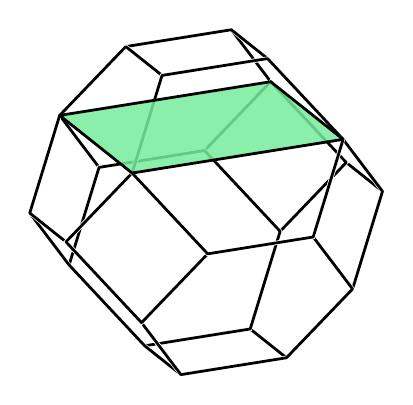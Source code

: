 % polymake for julian
% Fri Jul  6 09:47:39 2018
% unnamed

\begin{tikzpicture}[x  = {(0.9cm,-0.076cm)},
                    y  = {(-0.06cm,0.95cm)},
                    z  = {(-0.44cm,-0.29cm)},
                    scale = 1,
                    color = {lightgray}]


  % DEF POINTS
  \coordinate (v0_unnamed__1) at (2, 1, 0);
  \coordinate (v1_unnamed__1) at (1, 2, 0);
  \coordinate (v2_unnamed__1) at (2, 0, 1);
  \coordinate (v3_unnamed__1) at (2, 0, -1);
  \coordinate (v4_unnamed__1) at (1, 0, 2);
  \coordinate (v5_unnamed__1) at (1, 0, -2);
  \coordinate (v6_unnamed__1) at (0, 2, 1);
  \coordinate (v7_unnamed__1) at (2, -1, 0);
  \coordinate (v8_unnamed__1) at (0, 2, -1);
  \coordinate (v9_unnamed__1) at (0, 1, 2);
  \coordinate (v10_unnamed__1) at (1, -2, 0);
  \coordinate (v11_unnamed__1) at (0, 1, -2);
  \coordinate (v12_unnamed__1) at (0, -1, -2);
  \coordinate (v13_unnamed__1) at (-1, 2, 0);
  \coordinate (v14_unnamed__1) at (0, -1, 2);
  \coordinate (v15_unnamed__1) at (0, -2, -1);
  \coordinate (v16_unnamed__1) at (-2, 1, 0);
  \coordinate (v17_unnamed__1) at (0, -2, 1);
  \coordinate (v18_unnamed__1) at (-1, 0, -2);
  \coordinate (v19_unnamed__1) at (-1, 0, 2);
  \coordinate (v20_unnamed__1) at (-2, 0, -1);
  \coordinate (v21_unnamed__1) at (-2, 0, 1);
  \coordinate (v22_unnamed__1) at (-1, -2, 0);
  \coordinate (v23_unnamed__1) at (-2, -1, 0);


  % EDGES STYLE
  \definecolor{edgecolor_unnamed__1}{rgb}{ 0,0,0 }
  \tikzstyle{facestyle_unnamed__1} = [fill=none, fill opacity=0.85, preaction={draw=white, line cap=round, line width=1.5 pt}, draw=edgecolor_unnamed__1, line width=1 pt, line cap=round, line join=round]


  % FACES and EDGES and POINTS in the right order
  \draw[facestyle_unnamed__1] (v11_unnamed__1) -- (v8_unnamed__1) -- (v1_unnamed__1) -- (v0_unnamed__1) -- (v3_unnamed__1) -- (v5_unnamed__1) -- (v11_unnamed__1) -- cycle;
  \draw[facestyle_unnamed__1] (v17_unnamed__1) -- (v22_unnamed__1) -- (v15_unnamed__1) -- (v10_unnamed__1) -- (v17_unnamed__1) -- cycle;
  \draw[facestyle_unnamed__1] (v20_unnamed__1) -- (v23_unnamed__1) -- (v21_unnamed__1) -- (v16_unnamed__1) -- (v20_unnamed__1) -- cycle;
  \draw[facestyle_unnamed__1] (v15_unnamed__1) -- (v12_unnamed__1) -- (v5_unnamed__1) -- (v3_unnamed__1) -- (v7_unnamed__1) -- (v10_unnamed__1) -- (v15_unnamed__1) -- cycle;
  \draw[facestyle_unnamed__1] (v20_unnamed__1) -- (v16_unnamed__1) -- (v13_unnamed__1) -- (v8_unnamed__1) -- (v11_unnamed__1) -- (v18_unnamed__1) -- (v20_unnamed__1) -- cycle;
  \draw[facestyle_unnamed__1] (v18_unnamed__1) -- (v11_unnamed__1) -- (v5_unnamed__1) -- (v12_unnamed__1) -- (v18_unnamed__1) -- cycle;


  %POINTS


  %FACETS
  \draw[facestyle_unnamed__1] (v22_unnamed__1) -- (v23_unnamed__1) -- (v20_unnamed__1) -- (v18_unnamed__1) -- (v12_unnamed__1) -- (v15_unnamed__1) -- (v22_unnamed__1) -- cycle;


  %POINTS


  %FACETS
  \draw[facestyle_unnamed__1] (v21_unnamed__1) -- (v23_unnamed__1) -- (v22_unnamed__1) -- (v17_unnamed__1) -- (v14_unnamed__1) -- (v19_unnamed__1) -- (v21_unnamed__1) -- cycle;


  %POINTS


  %FACETS
  \draw[facestyle_unnamed__1] (v13_unnamed__1) -- (v6_unnamed__1) -- (v1_unnamed__1) -- (v8_unnamed__1) -- (v13_unnamed__1) -- cycle;


  %POINTS


  %FACETS
  \draw[facestyle_unnamed__1] (v2_unnamed__1) -- (v7_unnamed__1) -- (v3_unnamed__1) -- (v0_unnamed__1) -- (v2_unnamed__1) -- cycle;


  %POINTS


  %FACETS
  \draw[facestyle_unnamed__1] (v16_unnamed__1) -- (v21_unnamed__1) -- (v19_unnamed__1) -- (v9_unnamed__1) -- (v6_unnamed__1) -- (v13_unnamed__1) -- (v16_unnamed__1) -- cycle;


  %POINTS


  %FACETS
  \draw[facestyle_unnamed__1] (v14_unnamed__1) -- (v17_unnamed__1) -- (v10_unnamed__1) -- (v7_unnamed__1) -- (v2_unnamed__1) -- (v4_unnamed__1) -- (v14_unnamed__1) -- cycle;


  %POINTS


  %FACETS
  \draw[facestyle_unnamed__1] (v19_unnamed__1) -- (v14_unnamed__1) -- (v4_unnamed__1) -- (v9_unnamed__1) -- (v19_unnamed__1) -- cycle;


  %POINTS


  %FACETS
  \draw[facestyle_unnamed__1] (v6_unnamed__1) -- (v9_unnamed__1) -- (v4_unnamed__1) -- (v2_unnamed__1) -- (v0_unnamed__1) -- (v1_unnamed__1) -- (v6_unnamed__1) -- cycle;


  %POINTS


  %FACETS

  % DEF POINTS
  \coordinate (v0_unnamed__2) at (2, 1, 0);
  \coordinate (v1_unnamed__2) at (0, 1, 2);
  \coordinate (v2_unnamed__2) at (0, 1, -2);
  \coordinate (v3_unnamed__2) at (-2, 1, 0);


  % EDGES STYLE
  \definecolor{edgecolor_unnamed__2}{rgb}{ 0,0,0 }

  % FACES STYLE
  \definecolor{facetcolor_unnamed__2}{rgb}{ 0.467,0.925,0.62 }

  \tikzstyle{facestyle_unnamed__2} = [fill=facetcolor_unnamed__2, fill opacity=0.85, draw=edgecolor_unnamed__2, line width=1 pt, line cap=round, line join=round]


  % FACES and EDGES and POINTS in the right order
  \draw[facestyle_unnamed__2] (v1_unnamed__2) -- (v0_unnamed__2) -- (v2_unnamed__2) -- (v3_unnamed__2) -- (v1_unnamed__2) -- cycle;


  %POINTS


  %FACETS

\end{tikzpicture}
